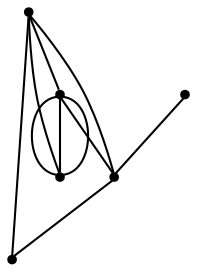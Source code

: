 graph {
  node [shape=point,comment="{\"directed\":false,\"doi\":\"10.1007/978-3-642-11805-0_28\",\"figure\":\"5 (2)\"}"]

  v0 [pos="1709.3336060989734,660.7762616244228"]
  v1 [pos="1744.793299262468,660.7762616244228"]
  v2 [pos="1709.3336060989734,625.3301162026142"]
  v3 [pos="1709.3336060989734,589.8838435779917"]
  v4 [pos="1673.8739129354788,660.7762616244228"]
  v5 [pos="1673.8739129354788,625.3301162026142"]

  v0 -- v5 [id="-1",pos="1709.3336060989734,660.7762616244228 1780.252992425963,518.9914255315606 1780.252992425963,518.9914255315606 1780.252992425963,518.9914255315606 1634.8656927064408,518.9914255315606 1634.8656927064408,518.9914255315606 1634.8656927064408,518.9914255315606 1638.4142197719839,589.8838435779917 1638.4142197719839,589.8838435779917 1638.4142197719839,589.8838435779917 1673.8739129354788,625.3301162026142 1673.8739129354788,625.3301162026142 1673.8739129354788,625.3301162026142"]
  v4 -- v5 [id="-2",pos="1673.8739129354788,660.7762616244228 1634.8656927064408,660.7762616244228 1634.8656927064408,660.7762616244228 1634.8656927064408,660.7762616244228 1638.4142197719839,625.3301798040214 1638.4142197719839,625.3301798040214 1638.4142197719839,625.3301798040214 1673.8739129354788,625.3301162026142 1673.8739129354788,625.3301162026142 1673.8739129354788,625.3301162026142"]
  v2 -- v1 [id="-3",pos="1709.3336060989734,625.3301162026142 1783.801519491506,625.3301798040214 1783.801519491506,625.3301798040214 1783.801519491506,625.3301798040214 1780.252992425963,660.7762616244228 1780.252992425963,660.7762616244228 1780.252992425963,660.7762616244228 1744.793299262468,660.7762616244228 1744.793299262468,660.7762616244228 1744.793299262468,660.7762616244228"]
  v4 -- v0 [id="-5",pos="1673.8739129354788,660.7762616244228 1709.3336060989734,660.7762616244228 1709.3336060989734,660.7762616244228 1709.3336060989734,660.7762616244228"]
  v5 -- v2 [id="-6",pos="1673.8739129354788,625.3301162026142 1709.3336060989734,625.3301162026142 1709.3336060989734,625.3301162026142 1709.3336060989734,625.3301162026142"]
  v0 -- v1 [id="-8",pos="1709.3336060989734,660.7762616244228 1744.793299262468,660.7762616244228 1744.793299262468,660.7762616244228 1744.793299262468,660.7762616244228"]
  v4 -- v5 [id="-10",pos="1673.8739129354788,660.7762616244228 1638.4142197719839,660.7762616244228 1638.4142197719839,660.7762616244228 1638.4142197719839,660.7762616244228 1638.4142197719839,515.4442478526721 1638.4142197719839,515.4442478526721 1638.4142197719839,515.4442478526721 1673.8739129354788,518.9914255315606 1673.8739129354788,518.9914255315606 1673.8739129354788,518.9914255315606 1673.8739129354788,625.3301162026142 1673.8739129354788,625.3301162026142 1673.8739129354788,625.3301162026142"]
  v5 -- v4 [id="-11",pos="1673.8739129354788,625.3301162026142 1673.8739129354788,660.7762616244228 1673.8739129354788,660.7762616244228 1673.8739129354788,660.7762616244228"]
  v2 -- v0 [id="-19",pos="1709.3336060989734,625.3301162026142 1709.3336060989734,660.7762616244228 1709.3336060989734,660.7762616244228 1709.3336060989734,660.7762616244228"]
  v3 -- v2 [id="-24",pos="1709.3336060989734,589.8838435779917 1709.3336060989734,625.3301162026142 1709.3336060989734,625.3301162026142 1709.3336060989734,625.3301162026142"]
}